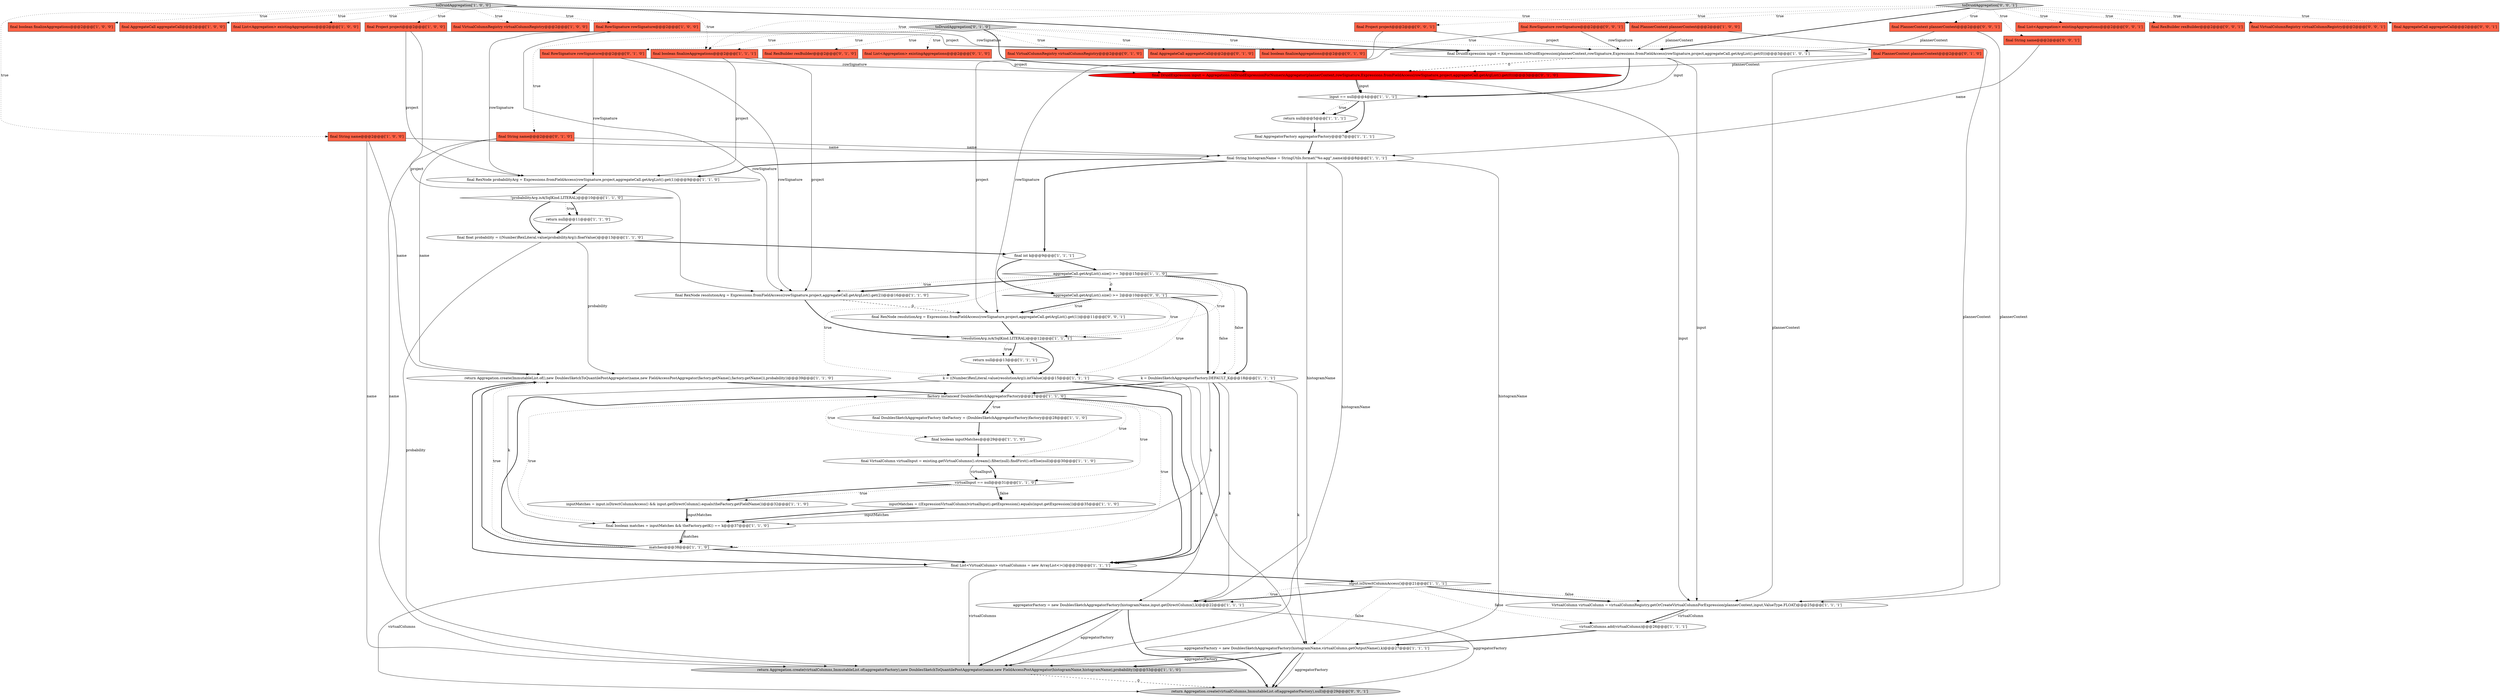 digraph {
27 [style = filled, label = "final VirtualColumnRegistry virtualColumnRegistry@@@2@@@['1', '0', '0']", fillcolor = tomato, shape = box image = "AAA0AAABBB1BBB"];
32 [style = filled, label = "final float probability = ((Number)RexLiteral.value(probabilityArg)).floatValue()@@@13@@@['1', '1', '0']", fillcolor = white, shape = ellipse image = "AAA0AAABBB1BBB"];
59 [style = filled, label = "final RexNode resolutionArg = Expressions.fromFieldAccess(rowSignature,project,aggregateCall.getArgList().get(1))@@@11@@@['0', '0', '1']", fillcolor = white, shape = ellipse image = "AAA0AAABBB3BBB"];
28 [style = filled, label = "virtualInput == null@@@31@@@['1', '1', '0']", fillcolor = white, shape = diamond image = "AAA0AAABBB1BBB"];
33 [style = filled, label = "final RexNode resolutionArg = Expressions.fromFieldAccess(rowSignature,project,aggregateCall.getArgList().get(2))@@@16@@@['1', '1', '0']", fillcolor = white, shape = ellipse image = "AAA0AAABBB1BBB"];
30 [style = filled, label = "input.isDirectColumnAccess()@@@21@@@['1', '1', '1']", fillcolor = white, shape = diamond image = "AAA0AAABBB1BBB"];
26 [style = filled, label = "final String name@@@2@@@['1', '0', '0']", fillcolor = tomato, shape = box image = "AAA0AAABBB1BBB"];
57 [style = filled, label = "toDruidAggregation['0', '0', '1']", fillcolor = lightgray, shape = diamond image = "AAA0AAABBB3BBB"];
49 [style = filled, label = "final List<Aggregation> existingAggregations@@@2@@@['0', '1', '0']", fillcolor = tomato, shape = box image = "AAA0AAABBB2BBB"];
35 [style = filled, label = "virtualColumns.add(virtualColumn)@@@26@@@['1', '1', '1']", fillcolor = white, shape = ellipse image = "AAA0AAABBB1BBB"];
22 [style = filled, label = "return null@@@13@@@['1', '1', '1']", fillcolor = white, shape = ellipse image = "AAA0AAABBB1BBB"];
55 [style = filled, label = "final List<Aggregation> existingAggregations@@@2@@@['0', '0', '1']", fillcolor = tomato, shape = box image = "AAA0AAABBB3BBB"];
19 [style = filled, label = "!probabilityArg.isA(SqlKind.LITERAL)@@@10@@@['1', '1', '0']", fillcolor = white, shape = diamond image = "AAA0AAABBB1BBB"];
40 [style = filled, label = "return Aggregation.create(ImmutableList.of(),new DoublesSketchToQuantilePostAggregator(name,new FieldAccessPostAggregator(factory.getName(),factory.getName()),probability))@@@39@@@['1', '1', '0']", fillcolor = white, shape = ellipse image = "AAA0AAABBB1BBB"];
52 [style = filled, label = "toDruidAggregation['0', '1', '0']", fillcolor = lightgray, shape = diamond image = "AAA0AAABBB2BBB"];
64 [style = filled, label = "return Aggregation.create(virtualColumns,ImmutableList.of(aggregatorFactory),null)@@@29@@@['0', '0', '1']", fillcolor = lightgray, shape = ellipse image = "AAA0AAABBB3BBB"];
42 [style = filled, label = "final boolean finalizeAggregations@@@2@@@['1', '1', '1']", fillcolor = tomato, shape = box image = "AAA0AAABBB1BBB"];
54 [style = filled, label = "final RexBuilder rexBuilder@@@2@@@['0', '0', '1']", fillcolor = tomato, shape = box image = "AAA0AAABBB3BBB"];
51 [style = filled, label = "final DruidExpression input = Aggregations.toDruidExpressionForNumericAggregator(plannerContext,rowSignature,Expressions.fromFieldAccess(rowSignature,project,aggregateCall.getArgList().get(0)))@@@3@@@['0', '1', '0']", fillcolor = red, shape = ellipse image = "AAA1AAABBB2BBB"];
38 [style = filled, label = "final boolean inputMatches@@@29@@@['1', '1', '0']", fillcolor = white, shape = ellipse image = "AAA0AAABBB1BBB"];
39 [style = filled, label = "final VirtualColumn virtualInput = existing.getVirtualColumns().stream().filter(null).findFirst().orElse(null)@@@30@@@['1', '1', '0']", fillcolor = white, shape = ellipse image = "AAA0AAABBB1BBB"];
34 [style = filled, label = "final DruidExpression input = Expressions.toDruidExpression(plannerContext,rowSignature,Expressions.fromFieldAccess(rowSignature,project,aggregateCall.getArgList().get(0)))@@@3@@@['1', '0', '1']", fillcolor = white, shape = ellipse image = "AAA0AAABBB1BBB"];
53 [style = filled, label = "final String name@@@2@@@['0', '0', '1']", fillcolor = tomato, shape = box image = "AAA0AAABBB3BBB"];
44 [style = filled, label = "final VirtualColumnRegistry virtualColumnRegistry@@@2@@@['0', '1', '0']", fillcolor = tomato, shape = box image = "AAA0AAABBB2BBB"];
50 [style = filled, label = "final AggregateCall aggregateCall@@@2@@@['0', '1', '0']", fillcolor = tomato, shape = box image = "AAA0AAABBB2BBB"];
13 [style = filled, label = "factory instanceof DoublesSketchAggregatorFactory@@@27@@@['1', '1', '0']", fillcolor = white, shape = diamond image = "AAA0AAABBB1BBB"];
60 [style = filled, label = "final RowSignature rowSignature@@@2@@@['0', '0', '1']", fillcolor = tomato, shape = box image = "AAA0AAABBB3BBB"];
56 [style = filled, label = "aggregateCall.getArgList().size() >= 2@@@10@@@['0', '0', '1']", fillcolor = white, shape = diamond image = "AAA0AAABBB3BBB"];
5 [style = filled, label = "final RexNode probabilityArg = Expressions.fromFieldAccess(rowSignature,project,aggregateCall.getArgList().get(1))@@@9@@@['1', '1', '0']", fillcolor = white, shape = ellipse image = "AAA0AAABBB1BBB"];
18 [style = filled, label = "final Project project@@@2@@@['1', '0', '0']", fillcolor = tomato, shape = box image = "AAA0AAABBB1BBB"];
11 [style = filled, label = "input == null@@@4@@@['1', '1', '1']", fillcolor = white, shape = diamond image = "AAA0AAABBB1BBB"];
25 [style = filled, label = "final PlannerContext plannerContext@@@2@@@['1', '0', '0']", fillcolor = tomato, shape = box image = "AAA0AAABBB1BBB"];
46 [style = filled, label = "final RowSignature rowSignature@@@2@@@['0', '1', '0']", fillcolor = tomato, shape = box image = "AAA0AAABBB2BBB"];
8 [style = filled, label = "toDruidAggregation['1', '0', '0']", fillcolor = lightgray, shape = diamond image = "AAA0AAABBB1BBB"];
24 [style = filled, label = "aggregatorFactory = new DoublesSketchAggregatorFactory(histogramName,virtualColumn.getOutputName(),k)@@@27@@@['1', '1', '1']", fillcolor = white, shape = ellipse image = "AAA0AAABBB1BBB"];
3 [style = filled, label = "VirtualColumn virtualColumn = virtualColumnRegistry.getOrCreateVirtualColumnForExpression(plannerContext,input,ValueType.FLOAT)@@@25@@@['1', '1', '1']", fillcolor = white, shape = ellipse image = "AAA0AAABBB1BBB"];
15 [style = filled, label = "final boolean finalizeAggregations@@@2@@@['1', '0', '0']", fillcolor = tomato, shape = box image = "AAA0AAABBB1BBB"];
14 [style = filled, label = "final List<VirtualColumn> virtualColumns = new ArrayList<>()@@@20@@@['1', '1', '1']", fillcolor = white, shape = ellipse image = "AAA0AAABBB1BBB"];
41 [style = filled, label = "final boolean matches = inputMatches && theFactory.getK() == k@@@37@@@['1', '1', '0']", fillcolor = white, shape = ellipse image = "AAA0AAABBB1BBB"];
0 [style = filled, label = "aggregateCall.getArgList().size() >= 3@@@15@@@['1', '1', '0']", fillcolor = white, shape = diamond image = "AAA0AAABBB1BBB"];
31 [style = filled, label = "final RowSignature rowSignature@@@2@@@['1', '0', '0']", fillcolor = tomato, shape = box image = "AAA0AAABBB1BBB"];
48 [style = filled, label = "final boolean finalizeAggregations@@@2@@@['0', '1', '0']", fillcolor = tomato, shape = box image = "AAA0AAABBB2BBB"];
61 [style = filled, label = "final Project project@@@2@@@['0', '0', '1']", fillcolor = tomato, shape = box image = "AAA0AAABBB3BBB"];
43 [style = filled, label = "final PlannerContext plannerContext@@@2@@@['0', '1', '0']", fillcolor = tomato, shape = box image = "AAA0AAABBB2BBB"];
47 [style = filled, label = "final RexBuilder rexBuilder@@@2@@@['0', '1', '0']", fillcolor = tomato, shape = box image = "AAA0AAABBB2BBB"];
1 [style = filled, label = "return Aggregation.create(virtualColumns,ImmutableList.of(aggregatorFactory),new DoublesSketchToQuantilePostAggregator(name,new FieldAccessPostAggregator(histogramName,histogramName),probability))@@@53@@@['1', '1', '0']", fillcolor = lightgray, shape = ellipse image = "AAA0AAABBB1BBB"];
12 [style = filled, label = "!resolutionArg.isA(SqlKind.LITERAL)@@@12@@@['1', '1', '1']", fillcolor = white, shape = diamond image = "AAA0AAABBB1BBB"];
58 [style = filled, label = "final PlannerContext plannerContext@@@2@@@['0', '0', '1']", fillcolor = tomato, shape = box image = "AAA0AAABBB3BBB"];
23 [style = filled, label = "inputMatches = ((ExpressionVirtualColumn)virtualInput).getExpression().equals(input.getExpression())@@@35@@@['1', '1', '0']", fillcolor = white, shape = ellipse image = "AAA0AAABBB1BBB"];
2 [style = filled, label = "final AggregateCall aggregateCall@@@2@@@['1', '0', '0']", fillcolor = tomato, shape = box image = "AAA0AAABBB1BBB"];
29 [style = filled, label = "k = ((Number)RexLiteral.value(resolutionArg)).intValue()@@@15@@@['1', '1', '1']", fillcolor = white, shape = ellipse image = "AAA0AAABBB1BBB"];
16 [style = filled, label = "final List<Aggregation> existingAggregations@@@2@@@['1', '0', '0']", fillcolor = tomato, shape = box image = "AAA0AAABBB1BBB"];
37 [style = filled, label = "return null@@@11@@@['1', '1', '0']", fillcolor = white, shape = ellipse image = "AAA0AAABBB1BBB"];
6 [style = filled, label = "return null@@@5@@@['1', '1', '1']", fillcolor = white, shape = ellipse image = "AAA0AAABBB1BBB"];
45 [style = filled, label = "final String name@@@2@@@['0', '1', '0']", fillcolor = tomato, shape = box image = "AAA0AAABBB2BBB"];
17 [style = filled, label = "final DoublesSketchAggregatorFactory theFactory = (DoublesSketchAggregatorFactory)factory@@@28@@@['1', '1', '0']", fillcolor = white, shape = ellipse image = "AAA0AAABBB1BBB"];
63 [style = filled, label = "final VirtualColumnRegistry virtualColumnRegistry@@@2@@@['0', '0', '1']", fillcolor = tomato, shape = box image = "AAA0AAABBB3BBB"];
20 [style = filled, label = "aggregatorFactory = new DoublesSketchAggregatorFactory(histogramName,input.getDirectColumn(),k)@@@22@@@['1', '1', '1']", fillcolor = white, shape = ellipse image = "AAA0AAABBB1BBB"];
7 [style = filled, label = "final AggregatorFactory aggregatorFactory@@@7@@@['1', '1', '1']", fillcolor = white, shape = ellipse image = "AAA0AAABBB1BBB"];
9 [style = filled, label = "k = DoublesSketchAggregatorFactory.DEFAULT_K@@@18@@@['1', '1', '1']", fillcolor = white, shape = ellipse image = "AAA0AAABBB1BBB"];
62 [style = filled, label = "final AggregateCall aggregateCall@@@2@@@['0', '0', '1']", fillcolor = tomato, shape = box image = "AAA0AAABBB3BBB"];
10 [style = filled, label = "final int k@@@9@@@['1', '1', '1']", fillcolor = white, shape = ellipse image = "AAA0AAABBB1BBB"];
4 [style = filled, label = "inputMatches = input.isDirectColumnAccess() && input.getDirectColumn().equals(theFactory.getFieldName())@@@32@@@['1', '1', '0']", fillcolor = white, shape = ellipse image = "AAA0AAABBB1BBB"];
36 [style = filled, label = "final String histogramName = StringUtils.format(\"%s:agg\",name)@@@8@@@['1', '1', '1']", fillcolor = white, shape = ellipse image = "AAA0AAABBB1BBB"];
21 [style = filled, label = "matches@@@38@@@['1', '1', '0']", fillcolor = white, shape = diamond image = "AAA0AAABBB1BBB"];
0->12 [style = dotted, label="true"];
20->64 [style = solid, label="aggregatorFactory"];
13->28 [style = dotted, label="true"];
31->33 [style = solid, label="rowSignature"];
31->5 [style = solid, label="rowSignature"];
30->20 [style = bold, label=""];
13->41 [style = dotted, label="true"];
42->51 [style = solid, label="project"];
8->16 [style = dotted, label="true"];
23->41 [style = solid, label="inputMatches"];
52->44 [style = dotted, label="true"];
40->13 [style = bold, label=""];
38->39 [style = bold, label=""];
57->34 [style = bold, label=""];
30->35 [style = dotted, label="false"];
59->12 [style = bold, label=""];
45->1 [style = solid, label="name"];
14->1 [style = solid, label="virtualColumns"];
17->38 [style = bold, label=""];
3->35 [style = bold, label=""];
13->17 [style = bold, label=""];
24->64 [style = bold, label=""];
41->21 [style = solid, label="matches"];
29->24 [style = solid, label="k"];
13->21 [style = dotted, label="true"];
52->46 [style = dotted, label="true"];
29->14 [style = bold, label=""];
9->14 [style = bold, label=""];
37->32 [style = bold, label=""];
52->48 [style = dotted, label="true"];
56->9 [style = dotted, label="false"];
28->23 [style = dotted, label="false"];
25->34 [style = solid, label="plannerContext"];
60->59 [style = solid, label="rowSignature"];
13->14 [style = bold, label=""];
51->11 [style = bold, label=""];
12->22 [style = bold, label=""];
8->31 [style = dotted, label="true"];
9->20 [style = solid, label="k"];
21->13 [style = bold, label=""];
13->39 [style = dotted, label="true"];
8->34 [style = bold, label=""];
13->17 [style = dotted, label="true"];
14->30 [style = bold, label=""];
57->54 [style = dotted, label="true"];
51->3 [style = solid, label="input"];
24->64 [style = solid, label="aggregatorFactory"];
41->21 [style = bold, label=""];
34->51 [style = dashed, label="0"];
57->63 [style = dotted, label="true"];
19->37 [style = dotted, label="true"];
30->3 [style = dotted, label="false"];
24->1 [style = solid, label="aggregatorFactory"];
34->11 [style = solid, label="input"];
32->10 [style = bold, label=""];
56->9 [style = bold, label=""];
19->37 [style = bold, label=""];
34->3 [style = solid, label="input"];
58->34 [style = solid, label="plannerContext"];
12->22 [style = dotted, label="true"];
12->29 [style = bold, label=""];
52->45 [style = dotted, label="true"];
29->20 [style = solid, label="k"];
30->24 [style = dotted, label="false"];
10->0 [style = bold, label=""];
21->40 [style = dotted, label="true"];
58->3 [style = solid, label="plannerContext"];
8->18 [style = dotted, label="true"];
60->34 [style = solid, label="rowSignature"];
52->51 [style = bold, label=""];
6->7 [style = bold, label=""];
57->42 [style = dotted, label="true"];
57->60 [style = dotted, label="true"];
8->25 [style = dotted, label="true"];
36->20 [style = solid, label="histogramName"];
26->40 [style = solid, label="name"];
46->33 [style = solid, label="rowSignature"];
0->56 [style = dashed, label="0"];
18->5 [style = solid, label="project"];
26->36 [style = solid, label="name"];
8->2 [style = dotted, label="true"];
61->59 [style = solid, label="project"];
22->29 [style = bold, label=""];
8->42 [style = dotted, label="true"];
8->15 [style = dotted, label="true"];
52->42 [style = dotted, label="true"];
20->1 [style = solid, label="aggregatorFactory"];
56->29 [style = dotted, label="true"];
13->38 [style = dotted, label="true"];
20->1 [style = bold, label=""];
43->3 [style = solid, label="plannerContext"];
33->12 [style = bold, label=""];
23->41 [style = bold, label=""];
18->33 [style = solid, label="project"];
42->33 [style = solid, label="project"];
4->41 [style = bold, label=""];
35->24 [style = bold, label=""];
42->5 [style = solid, label="project"];
5->19 [style = bold, label=""];
0->9 [style = dotted, label="false"];
52->50 [style = dotted, label="true"];
57->58 [style = dotted, label="true"];
57->53 [style = dotted, label="true"];
57->61 [style = dotted, label="true"];
31->34 [style = solid, label="rowSignature"];
9->24 [style = solid, label="k"];
19->32 [style = bold, label=""];
53->36 [style = solid, label="name"];
30->3 [style = bold, label=""];
28->23 [style = bold, label=""];
11->6 [style = dotted, label="true"];
30->20 [style = dotted, label="true"];
20->64 [style = bold, label=""];
1->64 [style = dashed, label="0"];
32->1 [style = solid, label="probability"];
43->51 [style = solid, label="plannerContext"];
14->64 [style = solid, label="virtualColumns"];
40->14 [style = bold, label=""];
28->4 [style = dotted, label="true"];
36->5 [style = bold, label=""];
3->35 [style = solid, label="virtualColumn"];
24->1 [style = bold, label=""];
36->1 [style = solid, label="histogramName"];
52->47 [style = dotted, label="true"];
56->59 [style = bold, label=""];
45->40 [style = solid, label="name"];
7->36 [style = bold, label=""];
21->14 [style = bold, label=""];
36->10 [style = bold, label=""];
18->34 [style = solid, label="project"];
8->26 [style = dotted, label="true"];
57->62 [style = dotted, label="true"];
0->9 [style = bold, label=""];
52->49 [style = dotted, label="true"];
51->11 [style = solid, label="input"];
10->56 [style = bold, label=""];
4->41 [style = solid, label="inputMatches"];
45->36 [style = solid, label="name"];
52->43 [style = dotted, label="true"];
11->6 [style = bold, label=""];
0->33 [style = dotted, label="true"];
36->24 [style = solid, label="histogramName"];
9->41 [style = solid, label="k"];
34->11 [style = bold, label=""];
39->28 [style = bold, label=""];
57->55 [style = dotted, label="true"];
0->29 [style = dotted, label="true"];
32->40 [style = solid, label="probability"];
0->33 [style = bold, label=""];
61->34 [style = solid, label="project"];
56->12 [style = dotted, label="true"];
56->59 [style = dotted, label="true"];
46->51 [style = solid, label="rowSignature"];
26->1 [style = solid, label="name"];
21->40 [style = bold, label=""];
33->59 [style = dashed, label="0"];
46->5 [style = solid, label="rowSignature"];
8->27 [style = dotted, label="true"];
39->28 [style = solid, label="virtualInput"];
25->3 [style = solid, label="plannerContext"];
29->41 [style = solid, label="k"];
11->7 [style = bold, label=""];
28->4 [style = bold, label=""];
9->13 [style = bold, label=""];
29->13 [style = bold, label=""];
}
